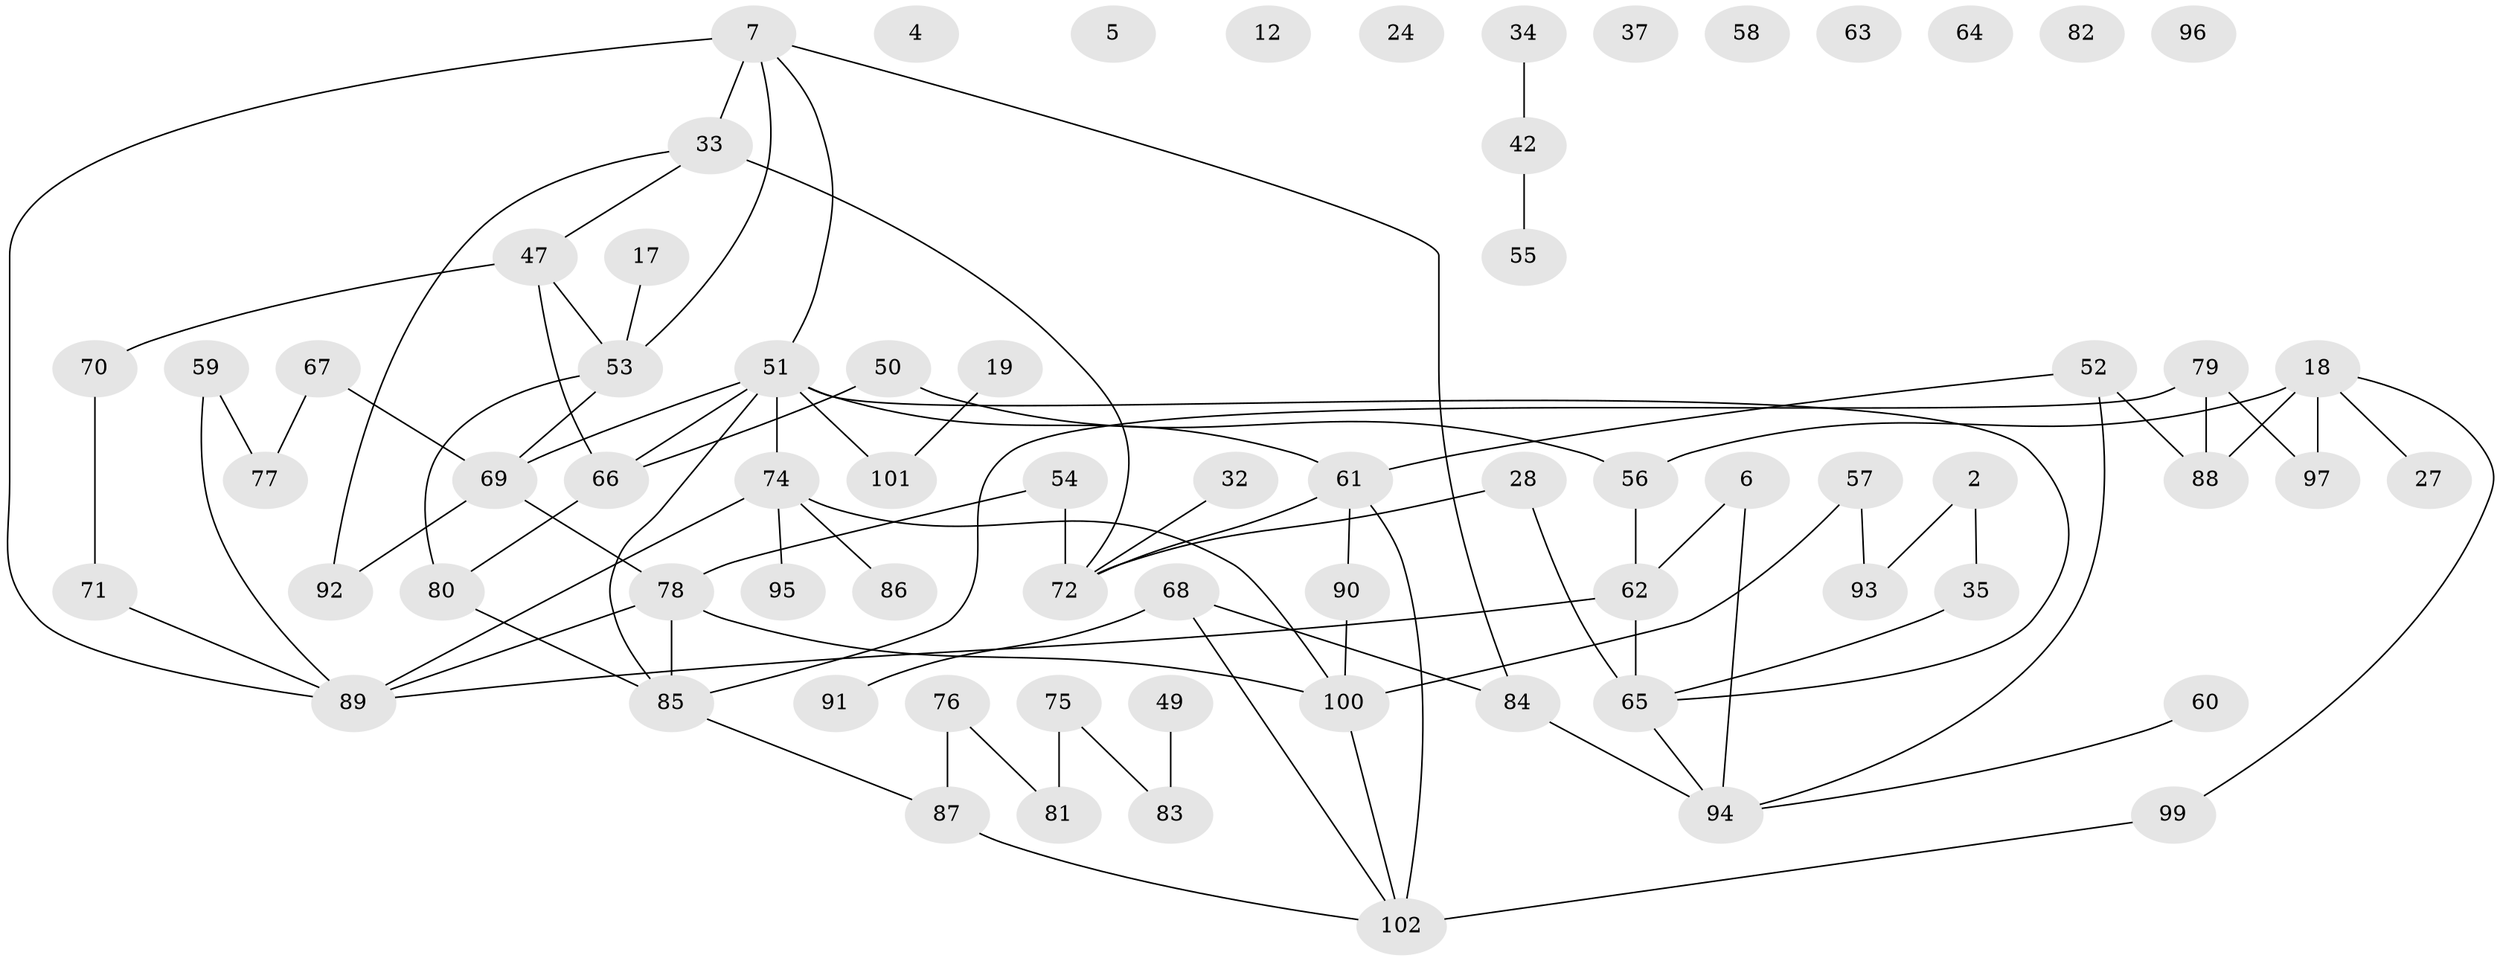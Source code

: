 // original degree distribution, {2: 0.39215686274509803, 0: 0.09803921568627451, 6: 0.058823529411764705, 4: 0.0784313725490196, 3: 0.16666666666666666, 1: 0.13725490196078433, 5: 0.058823529411764705, 7: 0.00980392156862745}
// Generated by graph-tools (version 1.1) at 2025/43/03/04/25 21:43:16]
// undirected, 71 vertices, 88 edges
graph export_dot {
graph [start="1"]
  node [color=gray90,style=filled];
  2;
  4;
  5;
  6;
  7;
  12;
  17;
  18;
  19;
  24;
  27;
  28;
  32;
  33 [super="+11"];
  34;
  35;
  37;
  42;
  47;
  49;
  50;
  51 [super="+48"];
  52;
  53 [super="+38+8"];
  54;
  55;
  56 [super="+39"];
  57;
  58;
  59 [super="+13+36+15"];
  60;
  61;
  62;
  63;
  64;
  65 [super="+26"];
  66;
  67;
  68 [super="+3+22"];
  69 [super="+1+46"];
  70;
  71 [super="+10+16"];
  72 [super="+9"];
  74 [super="+73"];
  75;
  76;
  77;
  78;
  79;
  80;
  81;
  82;
  83;
  84;
  85;
  86;
  87 [super="+41"];
  88;
  89 [super="+43"];
  90;
  91;
  92;
  93;
  94;
  95;
  96;
  97 [super="+14"];
  99;
  100 [super="+45"];
  101;
  102 [super="+98"];
  2 -- 35;
  2 -- 93;
  6 -- 62;
  6 -- 94;
  7 -- 33 [weight=2];
  7 -- 84;
  7 -- 53;
  7 -- 89;
  7 -- 51;
  17 -- 53;
  18 -- 27;
  18 -- 88;
  18 -- 97 [weight=2];
  18 -- 99;
  18 -- 56;
  19 -- 101;
  28 -- 72;
  28 -- 65;
  32 -- 72;
  33 -- 47;
  33 -- 92;
  33 -- 72;
  34 -- 42;
  35 -- 65;
  42 -- 55;
  47 -- 53;
  47 -- 66;
  47 -- 70;
  49 -- 83;
  50 -- 56;
  50 -- 66;
  51 -- 74 [weight=2];
  51 -- 65;
  51 -- 66;
  51 -- 69;
  51 -- 101;
  51 -- 85;
  51 -- 61;
  52 -- 61;
  52 -- 88;
  52 -- 94;
  53 -- 80;
  53 -- 69;
  54 -- 72;
  54 -- 78;
  56 -- 62;
  57 -- 93;
  57 -- 100;
  59 -- 77;
  59 -- 89;
  60 -- 94;
  61 -- 90;
  61 -- 102 [weight=2];
  61 -- 72;
  62 -- 65;
  62 -- 89;
  65 -- 94;
  66 -- 80;
  67 -- 77;
  67 -- 69;
  68 -- 84;
  68 -- 102;
  68 -- 91;
  69 -- 78 [weight=2];
  69 -- 92;
  70 -- 71;
  71 -- 89;
  74 -- 100;
  74 -- 86;
  74 -- 89;
  74 -- 95;
  75 -- 81;
  75 -- 83;
  76 -- 81;
  76 -- 87;
  78 -- 85;
  78 -- 100 [weight=2];
  78 -- 89;
  79 -- 85;
  79 -- 88;
  79 -- 97;
  80 -- 85;
  84 -- 94;
  85 -- 87;
  87 -- 102;
  90 -- 100;
  99 -- 102;
  100 -- 102;
}
